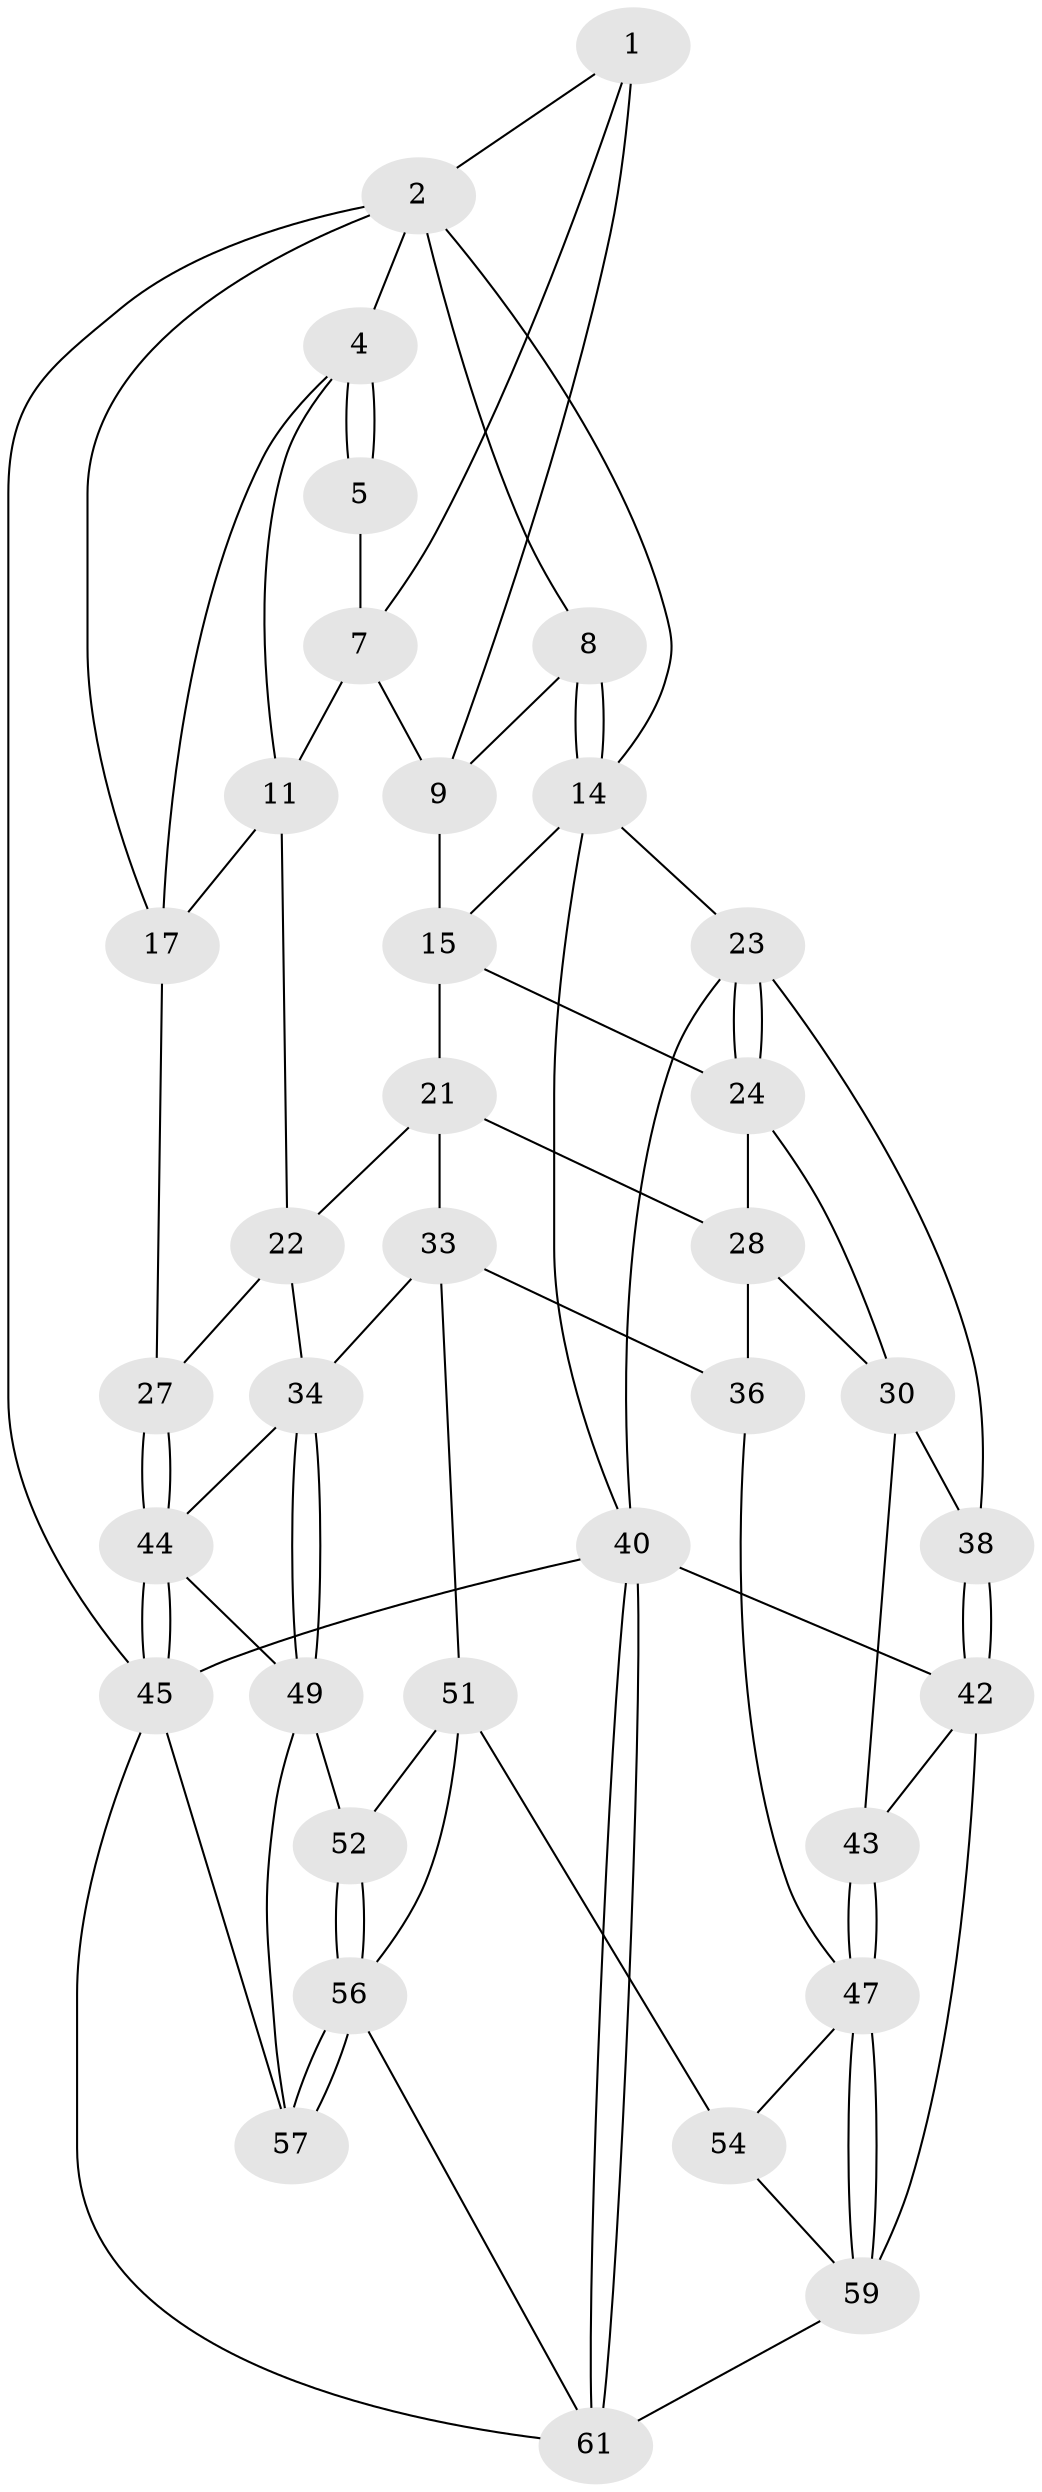 // original degree distribution, {3: 0.031746031746031744, 4: 0.20634920634920634, 6: 0.15873015873015872, 5: 0.6031746031746031}
// Generated by graph-tools (version 1.1) at 2025/42/03/06/25 10:42:35]
// undirected, 36 vertices, 81 edges
graph export_dot {
graph [start="1"]
  node [color=gray90,style=filled];
  1 [pos="+0.7106959792724041+0",super="+6"];
  2 [pos="+0.7442634591653476+0",super="+3"];
  4 [pos="+0.3148420833522804+0",super="+12"];
  5 [pos="+0.5432713236365093+0"];
  7 [pos="+0.5773670359794154+0.015132583146079069",super="+10"];
  8 [pos="+0.7766680088598455+0.05160501799791995"];
  9 [pos="+0.6353903677469825+0.05326315637464345",super="+13"];
  11 [pos="+0.4775684285998908+0.15043174490824585",super="+19"];
  14 [pos="+0.8331152874242277+0.22106094769703927",super="+16"];
  15 [pos="+0.6678485051181607+0.23426351347189384",super="+20"];
  17 [pos="+0.18062499961350348+0.18512113870522762",super="+18"];
  21 [pos="+0.38587071296790104+0.43525054909959665",super="+29"];
  22 [pos="+0.3540064119812468+0.41353114685152403",super="+26"];
  23 [pos="+1+0.37793861650198474",super="+39"];
  24 [pos="+0.7080310396393948+0.490476162638566",super="+25"];
  27 [pos="+0+0.4837614333673425"];
  28 [pos="+0.5624242749685039+0.5826279567127898",super="+32"];
  30 [pos="+0.723463229057419+0.6347105891659269",super="+31"];
  33 [pos="+0.37788068135648745+0.670856864227764",super="+37"];
  34 [pos="+0.24253224556936628+0.6944147141570548",super="+35"];
  36 [pos="+0.472902929567799+0.7473383804627662"];
  38 [pos="+0.8720128699098391+0.617309282054089"];
  40 [pos="+1+1",super="+41"];
  42 [pos="+0.764224146321719+0.8092510988702739",super="+53"];
  43 [pos="+0.6935385206976579+0.8085749576866389"];
  44 [pos="+0+0.7895780099925154",super="+46"];
  45 [pos="+0+1",super="+63"];
  47 [pos="+0.6264385286708777+0.8689983638109277",super="+48"];
  49 [pos="+0.2822604177096056+0.8265842832851764",super="+50"];
  51 [pos="+0.3661430580984532+0.8117652961922348",super="+55"];
  52 [pos="+0.3004759573740736+0.8365113204235597"];
  54 [pos="+0.432696546393986+0.897708398896831"];
  56 [pos="+0.3152371398636467+0.9172660680282383",super="+58"];
  57 [pos="+0.13430144029934118+0.9919680425646881"];
  59 [pos="+0.6176840879072599+1",super="+60"];
  61 [pos="+0.6022359539828813+1",super="+62"];
  1 -- 2;
  1 -- 9;
  1 -- 7;
  2 -- 8;
  2 -- 14;
  2 -- 17;
  2 -- 4;
  2 -- 45;
  4 -- 5;
  4 -- 5;
  4 -- 17;
  4 -- 11;
  5 -- 7;
  7 -- 9;
  7 -- 11;
  8 -- 9;
  8 -- 14;
  8 -- 14;
  9 -- 15;
  11 -- 17;
  11 -- 22;
  14 -- 15;
  14 -- 40;
  14 -- 23;
  15 -- 21;
  15 -- 24;
  17 -- 27;
  21 -- 22;
  21 -- 33;
  21 -- 28;
  22 -- 34;
  22 -- 27;
  23 -- 24;
  23 -- 24;
  23 -- 38;
  23 -- 40;
  24 -- 30;
  24 -- 28;
  27 -- 44;
  27 -- 44;
  28 -- 30;
  28 -- 36;
  30 -- 38;
  30 -- 43;
  33 -- 34;
  33 -- 51;
  33 -- 36;
  34 -- 49;
  34 -- 49;
  34 -- 44;
  36 -- 47;
  38 -- 42;
  38 -- 42;
  40 -- 61;
  40 -- 61;
  40 -- 45;
  40 -- 42;
  42 -- 43;
  42 -- 59;
  43 -- 47;
  43 -- 47;
  44 -- 45;
  44 -- 45;
  44 -- 49;
  45 -- 57;
  45 -- 61;
  47 -- 59;
  47 -- 59;
  47 -- 54;
  49 -- 52;
  49 -- 57;
  51 -- 52;
  51 -- 54;
  51 -- 56;
  52 -- 56;
  52 -- 56;
  54 -- 59;
  56 -- 57;
  56 -- 57;
  56 -- 61;
  59 -- 61;
}
